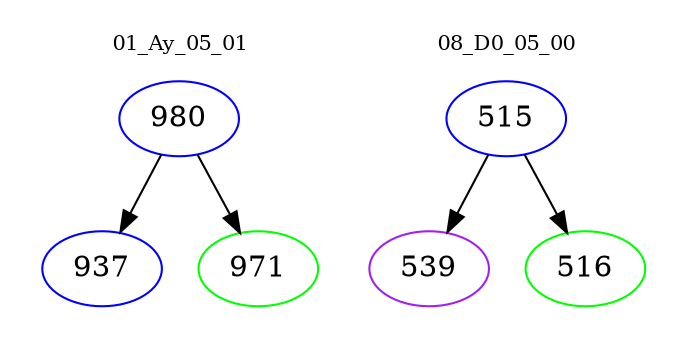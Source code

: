 digraph{
subgraph cluster_0 {
color = white
label = "01_Ay_05_01";
fontsize=10;
T0_980 [label="980", color="blue"]
T0_980 -> T0_937 [color="black"]
T0_937 [label="937", color="blue"]
T0_980 -> T0_971 [color="black"]
T0_971 [label="971", color="green"]
}
subgraph cluster_1 {
color = white
label = "08_D0_05_00";
fontsize=10;
T1_515 [label="515", color="blue"]
T1_515 -> T1_539 [color="black"]
T1_539 [label="539", color="purple"]
T1_515 -> T1_516 [color="black"]
T1_516 [label="516", color="green"]
}
}
